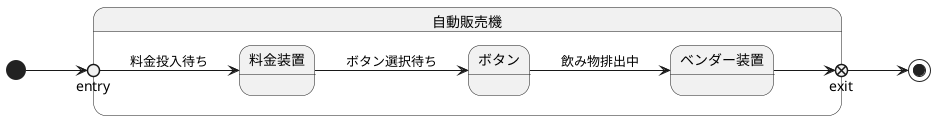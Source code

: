 @startuml 演習6-45
left to right direction

state 自動販売機 {
    state entry <<entryPoint>>
    state exit <<exitPoint>>
    
    entry --> 料金装置 : 料金投入待ち
    料金装置 --> ボタン : ボタン選択待ち
    ボタン --> ベンダー装置 : 飲み物排出中
    ベンダー装置 --> exit 
}

[*] --> entry
exit --> [*]
@enduml